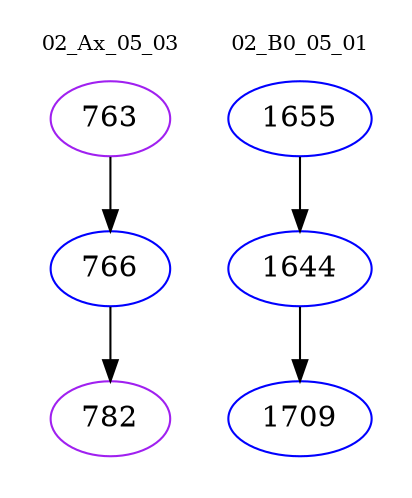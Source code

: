 digraph{
subgraph cluster_0 {
color = white
label = "02_Ax_05_03";
fontsize=10;
T0_763 [label="763", color="purple"]
T0_763 -> T0_766 [color="black"]
T0_766 [label="766", color="blue"]
T0_766 -> T0_782 [color="black"]
T0_782 [label="782", color="purple"]
}
subgraph cluster_1 {
color = white
label = "02_B0_05_01";
fontsize=10;
T1_1655 [label="1655", color="blue"]
T1_1655 -> T1_1644 [color="black"]
T1_1644 [label="1644", color="blue"]
T1_1644 -> T1_1709 [color="black"]
T1_1709 [label="1709", color="blue"]
}
}
